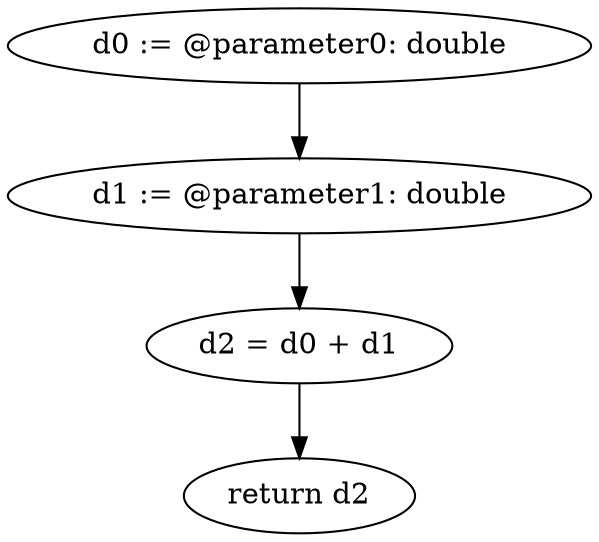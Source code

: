 digraph "unitGraph" {
    "d0 := @parameter0: double"
    "d1 := @parameter1: double"
    "d2 = d0 + d1"
    "return d2"
    "d0 := @parameter0: double"->"d1 := @parameter1: double";
    "d1 := @parameter1: double"->"d2 = d0 + d1";
    "d2 = d0 + d1"->"return d2";
}
